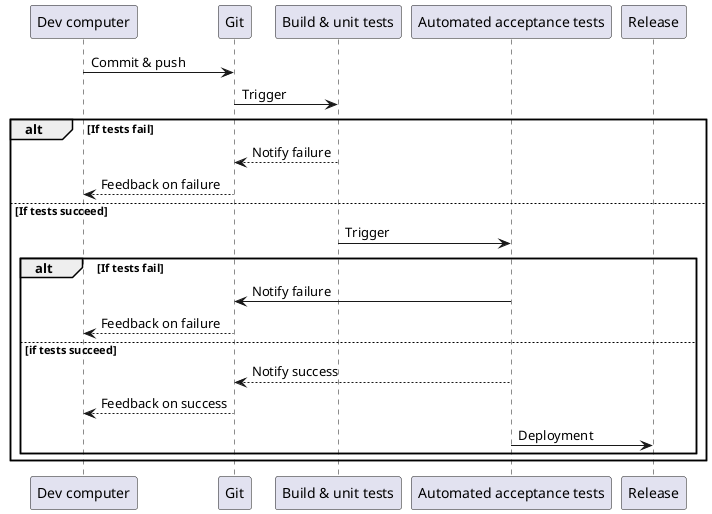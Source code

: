 @startuml

participant "Dev computer" as Dev
participant "Git" as Git
participant "Build & unit tests" as But
participant "Automated acceptance tests" as Auto
participant "Release" as Rel

Dev -> Git: Commit & push
Git -> But: Trigger
alt If tests fail
    But --> Git: Notify failure
    Git --> Dev: Feedback on failure
else If tests succeed
But -> Auto: Trigger
    alt If tests fail
    Auto -> Git: Notify failure
    Git --> Dev: Feedback on failure
    else if tests succeed
        Auto --> Git: Notify success
        Git --> Dev: Feedback on success
        Auto -> Rel: Deployment
    end
end
@enduml